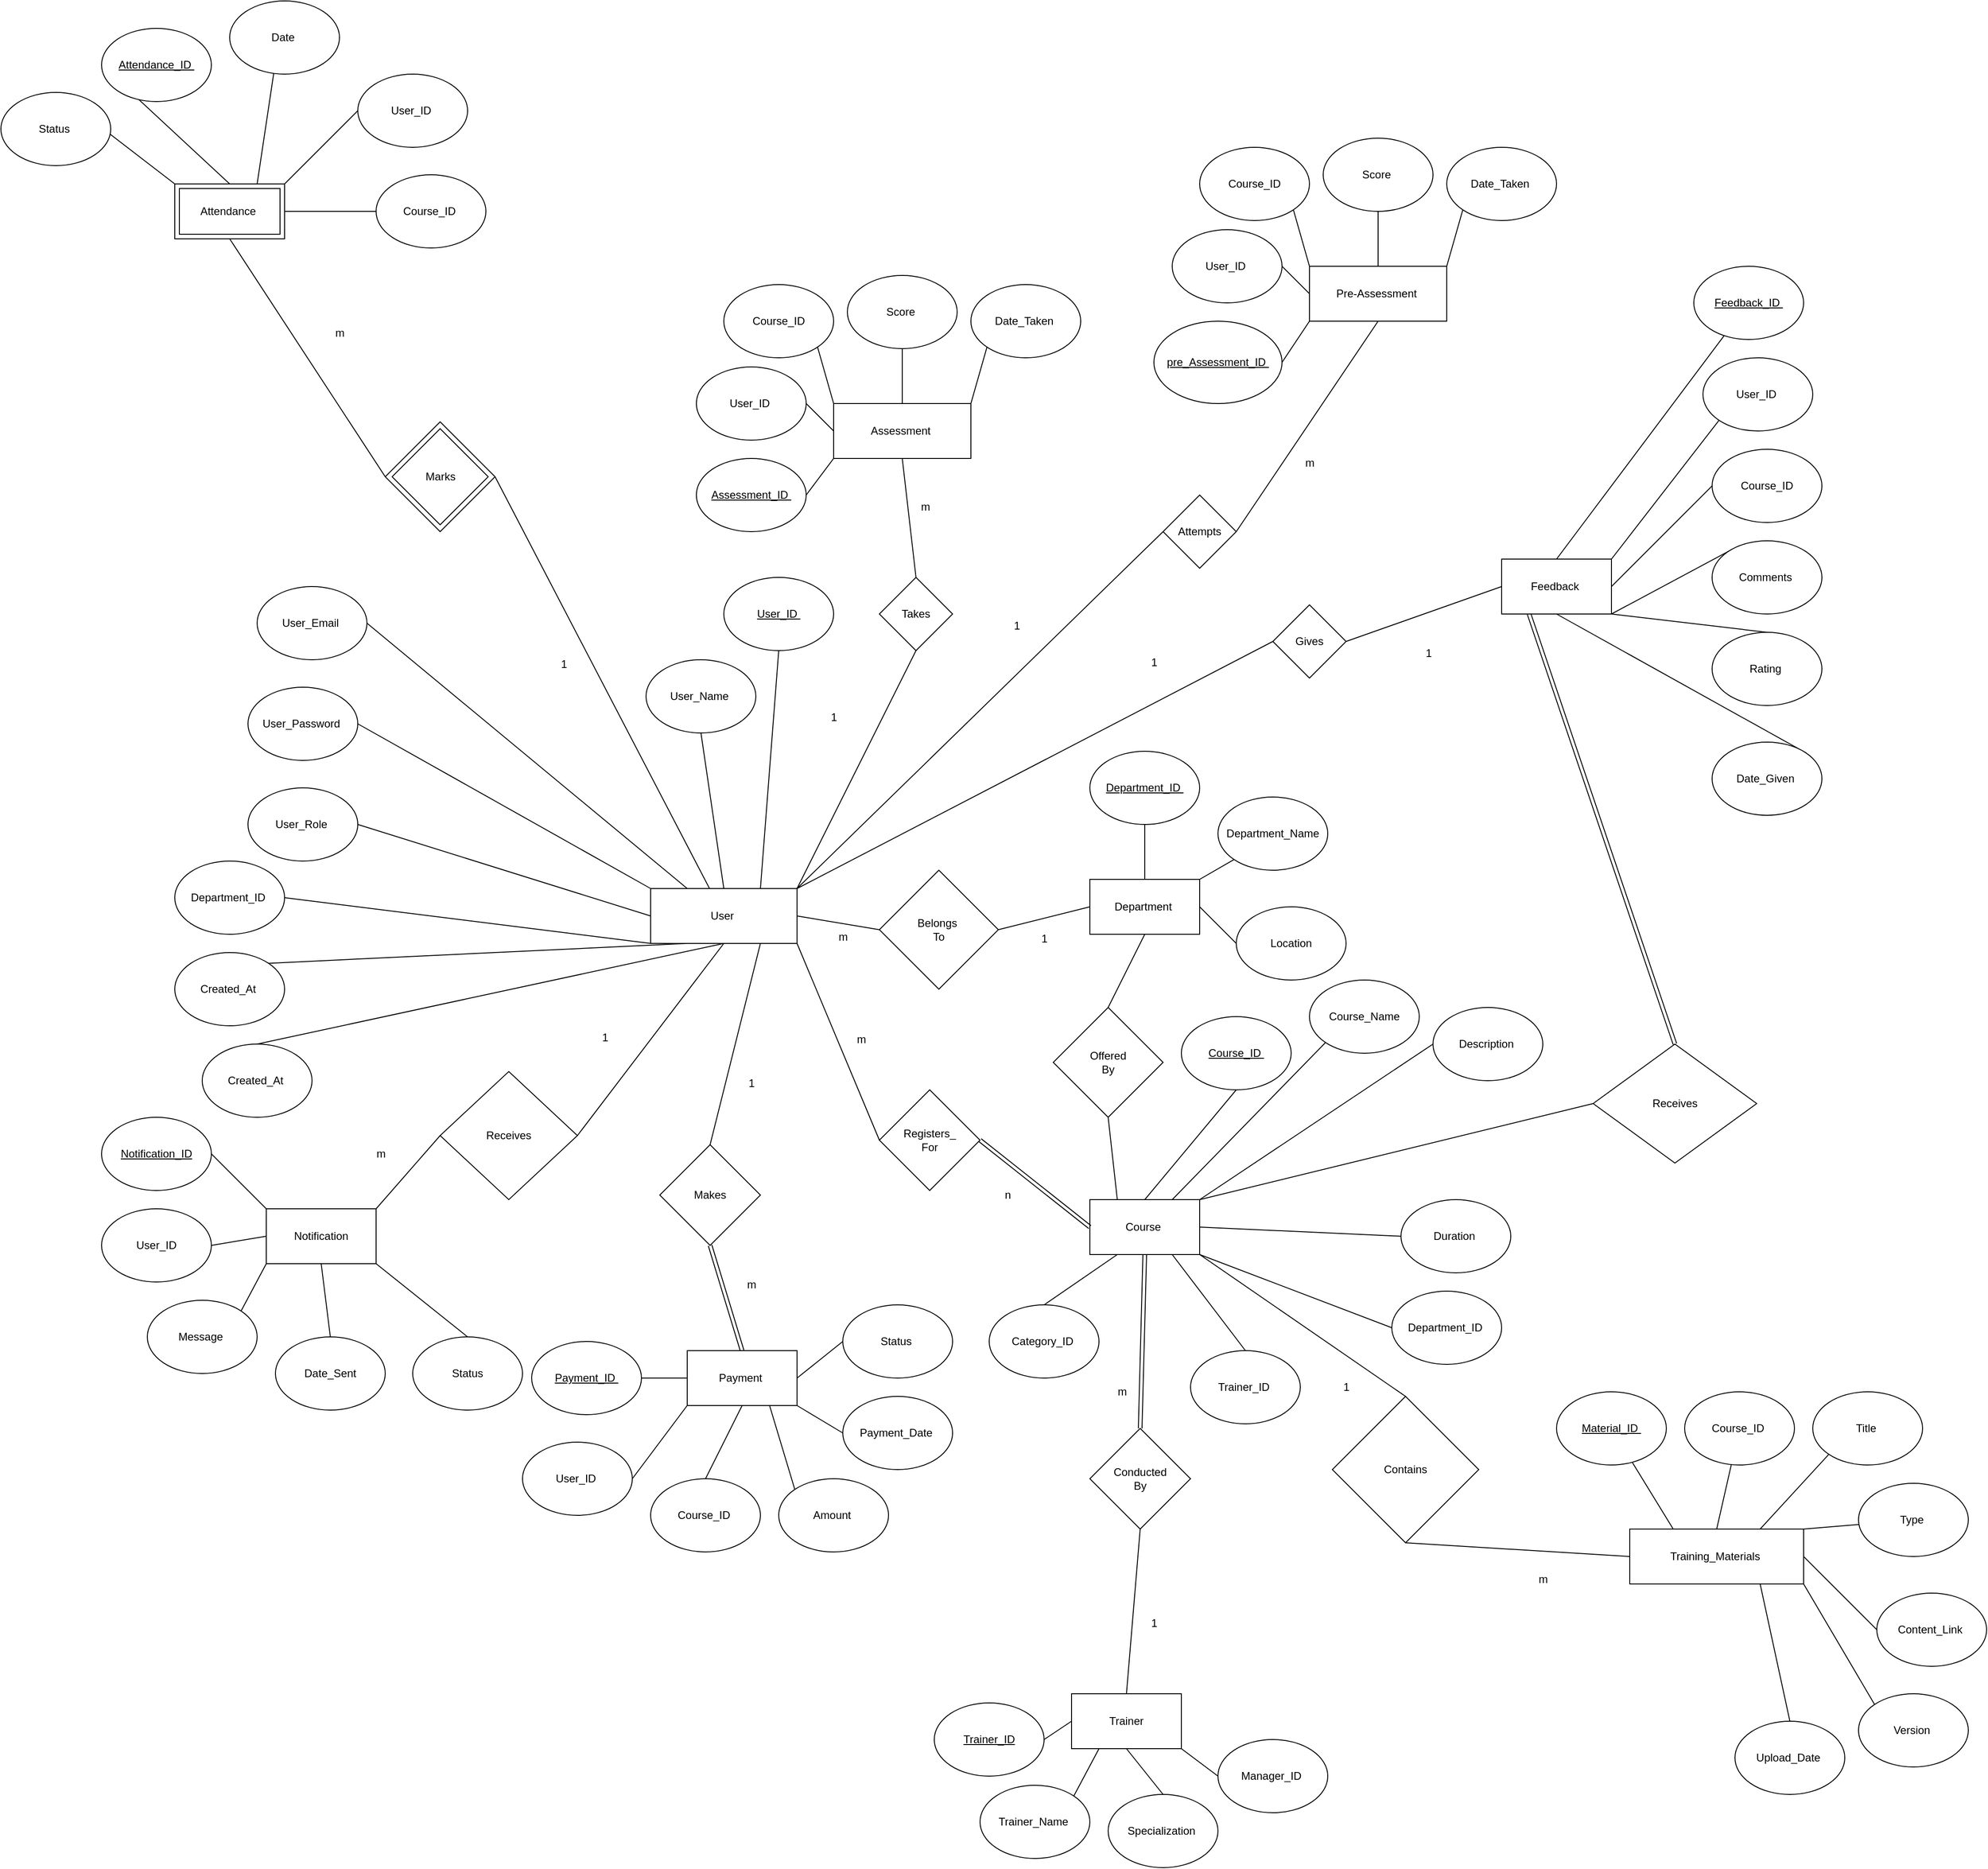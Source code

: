 <mxfile version="28.1.1">
  <diagram name="Page-1" id="pAK-eLzm-Tv9E2ZjTgwW">
    <mxGraphModel dx="2419" dy="1530" grid="1" gridSize="10" guides="1" tooltips="1" connect="1" arrows="1" fold="1" page="1" pageScale="1" pageWidth="850" pageHeight="1100" math="0" shadow="0">
      <root>
        <mxCell id="0" />
        <mxCell id="1" parent="0" />
        <mxCell id="uBvgXewtKfTRaxWfM7u9-22" style="rounded=0;orthogonalLoop=1;jettySize=auto;html=1;exitX=0.75;exitY=0;exitDx=0;exitDy=0;entryX=0.5;entryY=1;entryDx=0;entryDy=0;startArrow=none;startFill=0;endArrow=none;endFill=0;" edge="1" parent="1" source="uBvgXewtKfTRaxWfM7u9-1" target="uBvgXewtKfTRaxWfM7u9-5">
          <mxGeometry relative="1" as="geometry" />
        </mxCell>
        <mxCell id="uBvgXewtKfTRaxWfM7u9-23" style="rounded=0;orthogonalLoop=1;jettySize=auto;html=1;exitX=0.5;exitY=0;exitDx=0;exitDy=0;entryX=0.5;entryY=1;entryDx=0;entryDy=0;endArrow=none;endFill=0;startArrow=none;startFill=0;" edge="1" parent="1" source="uBvgXewtKfTRaxWfM7u9-1" target="uBvgXewtKfTRaxWfM7u9-2">
          <mxGeometry relative="1" as="geometry" />
        </mxCell>
        <mxCell id="uBvgXewtKfTRaxWfM7u9-24" style="rounded=0;orthogonalLoop=1;jettySize=auto;html=1;exitX=0.25;exitY=0;exitDx=0;exitDy=0;entryX=1;entryY=0.5;entryDx=0;entryDy=0;endArrow=none;endFill=0;startArrow=none;startFill=0;" edge="1" parent="1" source="uBvgXewtKfTRaxWfM7u9-1" target="uBvgXewtKfTRaxWfM7u9-9">
          <mxGeometry relative="1" as="geometry" />
        </mxCell>
        <mxCell id="uBvgXewtKfTRaxWfM7u9-25" style="rounded=0;orthogonalLoop=1;jettySize=auto;html=1;exitX=0;exitY=0;exitDx=0;exitDy=0;entryX=1;entryY=0.5;entryDx=0;entryDy=0;endArrow=none;endFill=0;startArrow=none;startFill=0;" edge="1" parent="1" source="uBvgXewtKfTRaxWfM7u9-1" target="uBvgXewtKfTRaxWfM7u9-8">
          <mxGeometry relative="1" as="geometry" />
        </mxCell>
        <mxCell id="uBvgXewtKfTRaxWfM7u9-26" style="rounded=0;orthogonalLoop=1;jettySize=auto;html=1;exitX=0;exitY=0.5;exitDx=0;exitDy=0;entryX=1;entryY=0.5;entryDx=0;entryDy=0;endArrow=none;endFill=0;startArrow=none;startFill=0;" edge="1" parent="1" source="uBvgXewtKfTRaxWfM7u9-1" target="uBvgXewtKfTRaxWfM7u9-4">
          <mxGeometry relative="1" as="geometry" />
        </mxCell>
        <mxCell id="uBvgXewtKfTRaxWfM7u9-27" style="rounded=0;orthogonalLoop=1;jettySize=auto;html=1;exitX=0;exitY=1;exitDx=0;exitDy=0;entryX=1;entryY=0.5;entryDx=0;entryDy=0;endArrow=none;endFill=0;startArrow=none;startFill=0;" edge="1" parent="1" source="uBvgXewtKfTRaxWfM7u9-1" target="uBvgXewtKfTRaxWfM7u9-7">
          <mxGeometry relative="1" as="geometry" />
        </mxCell>
        <mxCell id="uBvgXewtKfTRaxWfM7u9-28" style="rounded=0;orthogonalLoop=1;jettySize=auto;html=1;exitX=0.25;exitY=1;exitDx=0;exitDy=0;entryX=1;entryY=0;entryDx=0;entryDy=0;endArrow=none;endFill=0;startArrow=none;startFill=0;" edge="1" parent="1" source="uBvgXewtKfTRaxWfM7u9-1" target="uBvgXewtKfTRaxWfM7u9-6">
          <mxGeometry relative="1" as="geometry" />
        </mxCell>
        <mxCell id="uBvgXewtKfTRaxWfM7u9-29" style="rounded=0;orthogonalLoop=1;jettySize=auto;html=1;exitX=0.5;exitY=1;exitDx=0;exitDy=0;entryX=0.5;entryY=0;entryDx=0;entryDy=0;endArrow=none;endFill=0;startArrow=none;startFill=0;" edge="1" parent="1" source="uBvgXewtKfTRaxWfM7u9-1" target="uBvgXewtKfTRaxWfM7u9-3">
          <mxGeometry relative="1" as="geometry" />
        </mxCell>
        <mxCell id="uBvgXewtKfTRaxWfM7u9-164" style="rounded=0;orthogonalLoop=1;jettySize=auto;html=1;exitX=1;exitY=0.5;exitDx=0;exitDy=0;entryX=0;entryY=0.5;entryDx=0;entryDy=0;endArrow=none;endFill=0;" edge="1" parent="1" source="uBvgXewtKfTRaxWfM7u9-1" target="uBvgXewtKfTRaxWfM7u9-163">
          <mxGeometry relative="1" as="geometry" />
        </mxCell>
        <mxCell id="uBvgXewtKfTRaxWfM7u9-167" style="rounded=0;orthogonalLoop=1;jettySize=auto;html=1;exitX=1;exitY=1;exitDx=0;exitDy=0;entryX=0;entryY=0.5;entryDx=0;entryDy=0;endArrow=none;endFill=0;" edge="1" parent="1" source="uBvgXewtKfTRaxWfM7u9-1" target="uBvgXewtKfTRaxWfM7u9-166">
          <mxGeometry relative="1" as="geometry" />
        </mxCell>
        <mxCell id="uBvgXewtKfTRaxWfM7u9-169" style="rounded=0;orthogonalLoop=1;jettySize=auto;html=1;exitX=0.75;exitY=1;exitDx=0;exitDy=0;entryX=0.5;entryY=0;entryDx=0;entryDy=0;endArrow=none;endFill=0;" edge="1" parent="1" source="uBvgXewtKfTRaxWfM7u9-1" target="uBvgXewtKfTRaxWfM7u9-170">
          <mxGeometry relative="1" as="geometry">
            <mxPoint x="-400" y="450" as="targetPoint" />
          </mxGeometry>
        </mxCell>
        <mxCell id="uBvgXewtKfTRaxWfM7u9-184" style="rounded=0;orthogonalLoop=1;jettySize=auto;html=1;exitX=1;exitY=0;exitDx=0;exitDy=0;entryX=0.5;entryY=1;entryDx=0;entryDy=0;endArrow=none;endFill=0;" edge="1" parent="1" source="uBvgXewtKfTRaxWfM7u9-1" target="uBvgXewtKfTRaxWfM7u9-182">
          <mxGeometry relative="1" as="geometry" />
        </mxCell>
        <mxCell id="uBvgXewtKfTRaxWfM7u9-185" style="rounded=0;orthogonalLoop=1;jettySize=auto;html=1;exitX=1;exitY=0;exitDx=0;exitDy=0;entryX=0;entryY=0.5;entryDx=0;entryDy=0;endArrow=none;endFill=0;" edge="1" parent="1" source="uBvgXewtKfTRaxWfM7u9-1" target="uBvgXewtKfTRaxWfM7u9-183">
          <mxGeometry relative="1" as="geometry" />
        </mxCell>
        <mxCell id="uBvgXewtKfTRaxWfM7u9-189" style="rounded=0;orthogonalLoop=1;jettySize=auto;html=1;exitX=1;exitY=0;exitDx=0;exitDy=0;entryX=0;entryY=0.5;entryDx=0;entryDy=0;endArrow=none;endFill=0;" edge="1" parent="1" source="uBvgXewtKfTRaxWfM7u9-1" target="uBvgXewtKfTRaxWfM7u9-188">
          <mxGeometry relative="1" as="geometry" />
        </mxCell>
        <mxCell id="uBvgXewtKfTRaxWfM7u9-195" style="rounded=0;orthogonalLoop=1;jettySize=auto;html=1;exitX=0.5;exitY=1;exitDx=0;exitDy=0;entryX=1;entryY=0.5;entryDx=0;entryDy=0;endArrow=none;endFill=0;" edge="1" parent="1" source="uBvgXewtKfTRaxWfM7u9-1" target="uBvgXewtKfTRaxWfM7u9-194">
          <mxGeometry relative="1" as="geometry" />
        </mxCell>
        <mxCell id="uBvgXewtKfTRaxWfM7u9-199" style="rounded=0;orthogonalLoop=1;jettySize=auto;html=1;entryX=1;entryY=0.5;entryDx=0;entryDy=0;endArrow=none;endFill=0;" edge="1" parent="1" source="uBvgXewtKfTRaxWfM7u9-1" target="uBvgXewtKfTRaxWfM7u9-198">
          <mxGeometry relative="1" as="geometry">
            <mxPoint x="-640" y="-210" as="targetPoint" />
          </mxGeometry>
        </mxCell>
        <mxCell id="uBvgXewtKfTRaxWfM7u9-1" value="User&amp;nbsp;" style="rounded=0;whiteSpace=wrap;html=1;" vertex="1" parent="1">
          <mxGeometry x="-480" y="190" width="160" height="60" as="geometry" />
        </mxCell>
        <mxCell id="uBvgXewtKfTRaxWfM7u9-2" value="User_Name&amp;nbsp;" style="ellipse;whiteSpace=wrap;html=1;" vertex="1" parent="1">
          <mxGeometry x="-485" y="-60" width="120" height="80" as="geometry" />
        </mxCell>
        <mxCell id="uBvgXewtKfTRaxWfM7u9-3" value="Created_At&amp;nbsp;" style="ellipse;whiteSpace=wrap;html=1;" vertex="1" parent="1">
          <mxGeometry x="-970" y="360" width="120" height="80" as="geometry" />
        </mxCell>
        <mxCell id="uBvgXewtKfTRaxWfM7u9-4" value="User_Role&amp;nbsp;" style="ellipse;whiteSpace=wrap;html=1;" vertex="1" parent="1">
          <mxGeometry x="-920" y="80" width="120" height="80" as="geometry" />
        </mxCell>
        <mxCell id="uBvgXewtKfTRaxWfM7u9-5" value="&lt;u&gt;User_ID&amp;nbsp;&lt;/u&gt;" style="ellipse;whiteSpace=wrap;html=1;" vertex="1" parent="1">
          <mxGeometry x="-400" y="-150" width="120" height="80" as="geometry" />
        </mxCell>
        <mxCell id="uBvgXewtKfTRaxWfM7u9-6" value="Created_At&amp;nbsp;" style="ellipse;whiteSpace=wrap;html=1;" vertex="1" parent="1">
          <mxGeometry x="-1000" y="260" width="120" height="80" as="geometry" />
        </mxCell>
        <mxCell id="uBvgXewtKfTRaxWfM7u9-7" value="Department_ID&amp;nbsp;" style="ellipse;whiteSpace=wrap;html=1;" vertex="1" parent="1">
          <mxGeometry x="-1000" y="160" width="120" height="80" as="geometry" />
        </mxCell>
        <mxCell id="uBvgXewtKfTRaxWfM7u9-8" value="User_Password&amp;nbsp;" style="ellipse;whiteSpace=wrap;html=1;" vertex="1" parent="1">
          <mxGeometry x="-920" y="-30" width="120" height="80" as="geometry" />
        </mxCell>
        <mxCell id="uBvgXewtKfTRaxWfM7u9-9" value="User_Email&amp;nbsp;" style="ellipse;whiteSpace=wrap;html=1;" vertex="1" parent="1">
          <mxGeometry x="-910" y="-140" width="120" height="80" as="geometry" />
        </mxCell>
        <mxCell id="uBvgXewtKfTRaxWfM7u9-34" style="rounded=0;orthogonalLoop=1;jettySize=auto;html=1;exitX=0.5;exitY=0;exitDx=0;exitDy=0;entryX=0.5;entryY=1;entryDx=0;entryDy=0;endArrow=none;endFill=0;" edge="1" parent="1" source="uBvgXewtKfTRaxWfM7u9-30" target="uBvgXewtKfTRaxWfM7u9-31">
          <mxGeometry relative="1" as="geometry" />
        </mxCell>
        <mxCell id="uBvgXewtKfTRaxWfM7u9-35" style="rounded=0;orthogonalLoop=1;jettySize=auto;html=1;exitX=1;exitY=0;exitDx=0;exitDy=0;entryX=0;entryY=1;entryDx=0;entryDy=0;endArrow=none;endFill=0;" edge="1" parent="1" source="uBvgXewtKfTRaxWfM7u9-30" target="uBvgXewtKfTRaxWfM7u9-33">
          <mxGeometry relative="1" as="geometry" />
        </mxCell>
        <mxCell id="uBvgXewtKfTRaxWfM7u9-36" style="rounded=0;orthogonalLoop=1;jettySize=auto;html=1;exitX=1;exitY=0.5;exitDx=0;exitDy=0;entryX=0;entryY=0.5;entryDx=0;entryDy=0;endArrow=none;endFill=0;" edge="1" parent="1" source="uBvgXewtKfTRaxWfM7u9-30" target="uBvgXewtKfTRaxWfM7u9-32">
          <mxGeometry relative="1" as="geometry" />
        </mxCell>
        <mxCell id="uBvgXewtKfTRaxWfM7u9-30" value="Department&amp;nbsp;" style="rounded=0;whiteSpace=wrap;html=1;" vertex="1" parent="1">
          <mxGeometry y="180" width="120" height="60" as="geometry" />
        </mxCell>
        <mxCell id="uBvgXewtKfTRaxWfM7u9-31" value="&lt;u&gt;Department_ID&amp;nbsp;&lt;/u&gt;" style="ellipse;whiteSpace=wrap;html=1;" vertex="1" parent="1">
          <mxGeometry y="40" width="120" height="80" as="geometry" />
        </mxCell>
        <mxCell id="uBvgXewtKfTRaxWfM7u9-32" value="Location" style="ellipse;whiteSpace=wrap;html=1;" vertex="1" parent="1">
          <mxGeometry x="160" y="210" width="120" height="80" as="geometry" />
        </mxCell>
        <mxCell id="uBvgXewtKfTRaxWfM7u9-33" value="Department_Name" style="ellipse;whiteSpace=wrap;html=1;" vertex="1" parent="1">
          <mxGeometry x="140" y="90" width="120" height="80" as="geometry" />
        </mxCell>
        <mxCell id="uBvgXewtKfTRaxWfM7u9-173" style="rounded=0;orthogonalLoop=1;jettySize=auto;html=1;exitX=0.5;exitY=1;exitDx=0;exitDy=0;entryX=0.5;entryY=0;entryDx=0;entryDy=0;endArrow=none;endFill=0;shape=link;" edge="1" parent="1" source="uBvgXewtKfTRaxWfM7u9-37" target="uBvgXewtKfTRaxWfM7u9-172">
          <mxGeometry relative="1" as="geometry" />
        </mxCell>
        <mxCell id="uBvgXewtKfTRaxWfM7u9-176" style="rounded=0;orthogonalLoop=1;jettySize=auto;html=1;exitX=0.25;exitY=0;exitDx=0;exitDy=0;entryX=0.5;entryY=1;entryDx=0;entryDy=0;endArrow=none;endFill=0;" edge="1" parent="1" source="uBvgXewtKfTRaxWfM7u9-37" target="uBvgXewtKfTRaxWfM7u9-175">
          <mxGeometry relative="1" as="geometry" />
        </mxCell>
        <mxCell id="uBvgXewtKfTRaxWfM7u9-37" value="Course&amp;nbsp;" style="rounded=0;whiteSpace=wrap;html=1;" vertex="1" parent="1">
          <mxGeometry y="530" width="120" height="60" as="geometry" />
        </mxCell>
        <mxCell id="uBvgXewtKfTRaxWfM7u9-46" style="rounded=0;orthogonalLoop=1;jettySize=auto;html=1;exitX=0;exitY=1;exitDx=0;exitDy=0;entryX=0.75;entryY=0;entryDx=0;entryDy=0;endArrow=none;endFill=0;" edge="1" parent="1" source="uBvgXewtKfTRaxWfM7u9-38" target="uBvgXewtKfTRaxWfM7u9-37">
          <mxGeometry relative="1" as="geometry" />
        </mxCell>
        <mxCell id="uBvgXewtKfTRaxWfM7u9-38" value="Course_Name" style="ellipse;whiteSpace=wrap;html=1;" vertex="1" parent="1">
          <mxGeometry x="240" y="290" width="120" height="80" as="geometry" />
        </mxCell>
        <mxCell id="uBvgXewtKfTRaxWfM7u9-47" style="rounded=0;orthogonalLoop=1;jettySize=auto;html=1;exitX=0;exitY=0.5;exitDx=0;exitDy=0;entryX=1;entryY=0;entryDx=0;entryDy=0;endArrow=none;endFill=0;" edge="1" parent="1" source="uBvgXewtKfTRaxWfM7u9-39" target="uBvgXewtKfTRaxWfM7u9-37">
          <mxGeometry relative="1" as="geometry" />
        </mxCell>
        <mxCell id="uBvgXewtKfTRaxWfM7u9-39" value="Description&amp;nbsp;" style="ellipse;whiteSpace=wrap;html=1;" vertex="1" parent="1">
          <mxGeometry x="375" y="320" width="120" height="80" as="geometry" />
        </mxCell>
        <mxCell id="uBvgXewtKfTRaxWfM7u9-48" style="rounded=0;orthogonalLoop=1;jettySize=auto;html=1;exitX=0;exitY=0.5;exitDx=0;exitDy=0;entryX=1;entryY=0.5;entryDx=0;entryDy=0;endArrow=none;endFill=0;" edge="1" parent="1" source="uBvgXewtKfTRaxWfM7u9-40" target="uBvgXewtKfTRaxWfM7u9-37">
          <mxGeometry relative="1" as="geometry" />
        </mxCell>
        <mxCell id="uBvgXewtKfTRaxWfM7u9-40" value="Duration&amp;nbsp;" style="ellipse;whiteSpace=wrap;html=1;" vertex="1" parent="1">
          <mxGeometry x="340" y="530" width="120" height="80" as="geometry" />
        </mxCell>
        <mxCell id="uBvgXewtKfTRaxWfM7u9-49" style="rounded=0;orthogonalLoop=1;jettySize=auto;html=1;exitX=0;exitY=0.5;exitDx=0;exitDy=0;entryX=1;entryY=1;entryDx=0;entryDy=0;endArrow=none;endFill=0;" edge="1" parent="1" source="uBvgXewtKfTRaxWfM7u9-41" target="uBvgXewtKfTRaxWfM7u9-37">
          <mxGeometry relative="1" as="geometry" />
        </mxCell>
        <mxCell id="uBvgXewtKfTRaxWfM7u9-41" value="Department_ID&amp;nbsp;" style="ellipse;whiteSpace=wrap;html=1;" vertex="1" parent="1">
          <mxGeometry x="330" y="630" width="120" height="80" as="geometry" />
        </mxCell>
        <mxCell id="uBvgXewtKfTRaxWfM7u9-50" style="rounded=0;orthogonalLoop=1;jettySize=auto;html=1;exitX=0.5;exitY=0;exitDx=0;exitDy=0;entryX=0.75;entryY=1;entryDx=0;entryDy=0;endArrow=none;endFill=0;" edge="1" parent="1" source="uBvgXewtKfTRaxWfM7u9-42" target="uBvgXewtKfTRaxWfM7u9-37">
          <mxGeometry relative="1" as="geometry" />
        </mxCell>
        <mxCell id="uBvgXewtKfTRaxWfM7u9-42" value="Trainer_ID&amp;nbsp;" style="ellipse;whiteSpace=wrap;html=1;" vertex="1" parent="1">
          <mxGeometry x="110" y="695" width="120" height="80" as="geometry" />
        </mxCell>
        <mxCell id="uBvgXewtKfTRaxWfM7u9-51" style="rounded=0;orthogonalLoop=1;jettySize=auto;html=1;exitX=0.5;exitY=0;exitDx=0;exitDy=0;entryX=0.25;entryY=1;entryDx=0;entryDy=0;endArrow=none;endFill=0;" edge="1" parent="1" source="uBvgXewtKfTRaxWfM7u9-43" target="uBvgXewtKfTRaxWfM7u9-37">
          <mxGeometry relative="1" as="geometry" />
        </mxCell>
        <mxCell id="uBvgXewtKfTRaxWfM7u9-43" value="Category_ID&amp;nbsp;" style="ellipse;whiteSpace=wrap;html=1;" vertex="1" parent="1">
          <mxGeometry x="-110" y="645" width="120" height="80" as="geometry" />
        </mxCell>
        <mxCell id="uBvgXewtKfTRaxWfM7u9-45" style="rounded=0;orthogonalLoop=1;jettySize=auto;html=1;exitX=0.5;exitY=1;exitDx=0;exitDy=0;entryX=0.5;entryY=0;entryDx=0;entryDy=0;endArrow=none;endFill=0;" edge="1" parent="1" source="uBvgXewtKfTRaxWfM7u9-44" target="uBvgXewtKfTRaxWfM7u9-37">
          <mxGeometry relative="1" as="geometry" />
        </mxCell>
        <mxCell id="uBvgXewtKfTRaxWfM7u9-44" value="&lt;u&gt;Course_ID&amp;nbsp;&lt;/u&gt;" style="ellipse;whiteSpace=wrap;html=1;" vertex="1" parent="1">
          <mxGeometry x="100" y="330" width="120" height="80" as="geometry" />
        </mxCell>
        <mxCell id="uBvgXewtKfTRaxWfM7u9-57" style="rounded=0;orthogonalLoop=1;jettySize=auto;html=1;exitX=0;exitY=0.5;exitDx=0;exitDy=0;entryX=1;entryY=0.5;entryDx=0;entryDy=0;endArrow=none;endFill=0;" edge="1" parent="1" source="uBvgXewtKfTRaxWfM7u9-52" target="uBvgXewtKfTRaxWfM7u9-53">
          <mxGeometry relative="1" as="geometry" />
        </mxCell>
        <mxCell id="uBvgXewtKfTRaxWfM7u9-58" style="rounded=0;orthogonalLoop=1;jettySize=auto;html=1;exitX=0.25;exitY=1;exitDx=0;exitDy=0;entryX=1;entryY=0;entryDx=0;entryDy=0;endArrow=none;endFill=0;" edge="1" parent="1" source="uBvgXewtKfTRaxWfM7u9-52" target="uBvgXewtKfTRaxWfM7u9-54">
          <mxGeometry relative="1" as="geometry" />
        </mxCell>
        <mxCell id="uBvgXewtKfTRaxWfM7u9-59" style="rounded=0;orthogonalLoop=1;jettySize=auto;html=1;exitX=0.5;exitY=1;exitDx=0;exitDy=0;entryX=0.5;entryY=0;entryDx=0;entryDy=0;endArrow=none;endFill=0;" edge="1" parent="1" source="uBvgXewtKfTRaxWfM7u9-52" target="uBvgXewtKfTRaxWfM7u9-55">
          <mxGeometry relative="1" as="geometry" />
        </mxCell>
        <mxCell id="uBvgXewtKfTRaxWfM7u9-60" style="rounded=0;orthogonalLoop=1;jettySize=auto;html=1;exitX=1;exitY=1;exitDx=0;exitDy=0;entryX=0;entryY=0.5;entryDx=0;entryDy=0;endArrow=none;endFill=0;" edge="1" parent="1" source="uBvgXewtKfTRaxWfM7u9-52" target="uBvgXewtKfTRaxWfM7u9-56">
          <mxGeometry relative="1" as="geometry" />
        </mxCell>
        <mxCell id="uBvgXewtKfTRaxWfM7u9-52" value="Trainer" style="rounded=0;whiteSpace=wrap;html=1;" vertex="1" parent="1">
          <mxGeometry x="-20" y="1070" width="120" height="60" as="geometry" />
        </mxCell>
        <mxCell id="uBvgXewtKfTRaxWfM7u9-53" value="&lt;u&gt;Trainer_ID&lt;/u&gt;" style="ellipse;whiteSpace=wrap;html=1;" vertex="1" parent="1">
          <mxGeometry x="-170" y="1080" width="120" height="80" as="geometry" />
        </mxCell>
        <mxCell id="uBvgXewtKfTRaxWfM7u9-54" value="Trainer_Name&amp;nbsp;" style="ellipse;whiteSpace=wrap;html=1;" vertex="1" parent="1">
          <mxGeometry x="-120" y="1170" width="120" height="80" as="geometry" />
        </mxCell>
        <mxCell id="uBvgXewtKfTRaxWfM7u9-55" value="Specialization&amp;nbsp;" style="ellipse;whiteSpace=wrap;html=1;" vertex="1" parent="1">
          <mxGeometry x="20" y="1180" width="120" height="80" as="geometry" />
        </mxCell>
        <mxCell id="uBvgXewtKfTRaxWfM7u9-56" value="Manager_ID&amp;nbsp;" style="ellipse;whiteSpace=wrap;html=1;" vertex="1" parent="1">
          <mxGeometry x="140" y="1120" width="120" height="80" as="geometry" />
        </mxCell>
        <mxCell id="uBvgXewtKfTRaxWfM7u9-61" value="Payment&amp;nbsp;" style="rounded=0;whiteSpace=wrap;html=1;" vertex="1" parent="1">
          <mxGeometry x="-440" y="695" width="120" height="60" as="geometry" />
        </mxCell>
        <mxCell id="uBvgXewtKfTRaxWfM7u9-69" style="rounded=0;orthogonalLoop=1;jettySize=auto;html=1;exitX=0;exitY=0.5;exitDx=0;exitDy=0;entryX=1;entryY=1;entryDx=0;entryDy=0;endArrow=none;endFill=0;" edge="1" parent="1" source="uBvgXewtKfTRaxWfM7u9-62" target="uBvgXewtKfTRaxWfM7u9-61">
          <mxGeometry relative="1" as="geometry" />
        </mxCell>
        <mxCell id="uBvgXewtKfTRaxWfM7u9-62" value="Payment_Date&amp;nbsp;" style="ellipse;whiteSpace=wrap;html=1;" vertex="1" parent="1">
          <mxGeometry x="-270" y="745" width="120" height="80" as="geometry" />
        </mxCell>
        <mxCell id="uBvgXewtKfTRaxWfM7u9-68" style="rounded=0;orthogonalLoop=1;jettySize=auto;html=1;exitX=0;exitY=0.5;exitDx=0;exitDy=0;entryX=1;entryY=0.5;entryDx=0;entryDy=0;endArrow=none;endFill=0;" edge="1" parent="1" source="uBvgXewtKfTRaxWfM7u9-63" target="uBvgXewtKfTRaxWfM7u9-61">
          <mxGeometry relative="1" as="geometry" />
        </mxCell>
        <mxCell id="uBvgXewtKfTRaxWfM7u9-63" value="Status&amp;nbsp;" style="ellipse;whiteSpace=wrap;html=1;" vertex="1" parent="1">
          <mxGeometry x="-270" y="645" width="120" height="80" as="geometry" />
        </mxCell>
        <mxCell id="uBvgXewtKfTRaxWfM7u9-70" style="rounded=0;orthogonalLoop=1;jettySize=auto;html=1;exitX=0;exitY=0;exitDx=0;exitDy=0;entryX=0.75;entryY=1;entryDx=0;entryDy=0;endArrow=none;endFill=0;" edge="1" parent="1" source="uBvgXewtKfTRaxWfM7u9-64" target="uBvgXewtKfTRaxWfM7u9-61">
          <mxGeometry relative="1" as="geometry" />
        </mxCell>
        <mxCell id="uBvgXewtKfTRaxWfM7u9-64" value="Amount&amp;nbsp;" style="ellipse;whiteSpace=wrap;html=1;" vertex="1" parent="1">
          <mxGeometry x="-340" y="835" width="120" height="80" as="geometry" />
        </mxCell>
        <mxCell id="uBvgXewtKfTRaxWfM7u9-71" style="rounded=0;orthogonalLoop=1;jettySize=auto;html=1;exitX=0.5;exitY=0;exitDx=0;exitDy=0;entryX=0.5;entryY=1;entryDx=0;entryDy=0;endArrow=none;endFill=0;" edge="1" parent="1" source="uBvgXewtKfTRaxWfM7u9-65" target="uBvgXewtKfTRaxWfM7u9-61">
          <mxGeometry relative="1" as="geometry" />
        </mxCell>
        <mxCell id="uBvgXewtKfTRaxWfM7u9-65" value="Course_ID&amp;nbsp;" style="ellipse;whiteSpace=wrap;html=1;" vertex="1" parent="1">
          <mxGeometry x="-480" y="835" width="120" height="80" as="geometry" />
        </mxCell>
        <mxCell id="uBvgXewtKfTRaxWfM7u9-72" style="rounded=0;orthogonalLoop=1;jettySize=auto;html=1;exitX=1;exitY=0.5;exitDx=0;exitDy=0;entryX=0;entryY=1;entryDx=0;entryDy=0;endArrow=none;endFill=0;" edge="1" parent="1" source="uBvgXewtKfTRaxWfM7u9-66" target="uBvgXewtKfTRaxWfM7u9-61">
          <mxGeometry relative="1" as="geometry" />
        </mxCell>
        <mxCell id="uBvgXewtKfTRaxWfM7u9-66" value="User_ID&amp;nbsp;" style="ellipse;whiteSpace=wrap;html=1;" vertex="1" parent="1">
          <mxGeometry x="-620" y="795" width="120" height="80" as="geometry" />
        </mxCell>
        <mxCell id="uBvgXewtKfTRaxWfM7u9-73" style="rounded=0;orthogonalLoop=1;jettySize=auto;html=1;exitX=1;exitY=0.5;exitDx=0;exitDy=0;entryX=0;entryY=0.5;entryDx=0;entryDy=0;endArrow=none;endFill=0;" edge="1" parent="1" source="uBvgXewtKfTRaxWfM7u9-67" target="uBvgXewtKfTRaxWfM7u9-61">
          <mxGeometry relative="1" as="geometry" />
        </mxCell>
        <mxCell id="uBvgXewtKfTRaxWfM7u9-67" value="&lt;u&gt;Payment_ID&amp;nbsp;&lt;/u&gt;" style="ellipse;whiteSpace=wrap;html=1;" vertex="1" parent="1">
          <mxGeometry x="-610" y="685" width="120" height="80" as="geometry" />
        </mxCell>
        <mxCell id="uBvgXewtKfTRaxWfM7u9-82" style="rounded=0;orthogonalLoop=1;jettySize=auto;html=1;exitX=1;exitY=0;exitDx=0;exitDy=0;entryX=0;entryY=1;entryDx=0;entryDy=0;endArrow=none;endFill=0;" edge="1" parent="1" source="uBvgXewtKfTRaxWfM7u9-74" target="uBvgXewtKfTRaxWfM7u9-77">
          <mxGeometry relative="1" as="geometry" />
        </mxCell>
        <mxCell id="uBvgXewtKfTRaxWfM7u9-83" style="rounded=0;orthogonalLoop=1;jettySize=auto;html=1;exitX=0.5;exitY=0;exitDx=0;exitDy=0;entryX=0.5;entryY=1;entryDx=0;entryDy=0;endArrow=none;endFill=0;" edge="1" parent="1" source="uBvgXewtKfTRaxWfM7u9-74" target="uBvgXewtKfTRaxWfM7u9-75">
          <mxGeometry relative="1" as="geometry" />
        </mxCell>
        <mxCell id="uBvgXewtKfTRaxWfM7u9-84" style="rounded=0;orthogonalLoop=1;jettySize=auto;html=1;exitX=0;exitY=0;exitDx=0;exitDy=0;entryX=1;entryY=1;entryDx=0;entryDy=0;endArrow=none;endFill=0;" edge="1" parent="1" source="uBvgXewtKfTRaxWfM7u9-74" target="uBvgXewtKfTRaxWfM7u9-80">
          <mxGeometry relative="1" as="geometry" />
        </mxCell>
        <mxCell id="uBvgXewtKfTRaxWfM7u9-74" value="Assessment&amp;nbsp;" style="rounded=0;whiteSpace=wrap;html=1;" vertex="1" parent="1">
          <mxGeometry x="-280" y="-340" width="150" height="60" as="geometry" />
        </mxCell>
        <mxCell id="uBvgXewtKfTRaxWfM7u9-75" value="Score&amp;nbsp;" style="ellipse;whiteSpace=wrap;html=1;" vertex="1" parent="1">
          <mxGeometry x="-265" y="-480" width="120" height="80" as="geometry" />
        </mxCell>
        <mxCell id="uBvgXewtKfTRaxWfM7u9-77" value="Date_Taken&amp;nbsp;" style="ellipse;whiteSpace=wrap;html=1;" vertex="1" parent="1">
          <mxGeometry x="-130" y="-470" width="120" height="80" as="geometry" />
        </mxCell>
        <mxCell id="uBvgXewtKfTRaxWfM7u9-86" style="rounded=0;orthogonalLoop=1;jettySize=auto;html=1;exitX=1;exitY=0.5;exitDx=0;exitDy=0;entryX=0;entryY=1;entryDx=0;entryDy=0;endArrow=none;endFill=0;" edge="1" parent="1" source="uBvgXewtKfTRaxWfM7u9-78" target="uBvgXewtKfTRaxWfM7u9-74">
          <mxGeometry relative="1" as="geometry" />
        </mxCell>
        <mxCell id="uBvgXewtKfTRaxWfM7u9-78" value="&lt;u&gt;Assessment_ID&amp;nbsp;&lt;/u&gt;" style="ellipse;whiteSpace=wrap;html=1;" vertex="1" parent="1">
          <mxGeometry x="-430" y="-280" width="120" height="80" as="geometry" />
        </mxCell>
        <mxCell id="uBvgXewtKfTRaxWfM7u9-85" style="rounded=0;orthogonalLoop=1;jettySize=auto;html=1;exitX=1;exitY=0.5;exitDx=0;exitDy=0;entryX=0;entryY=0.5;entryDx=0;entryDy=0;endArrow=none;endFill=0;" edge="1" parent="1" source="uBvgXewtKfTRaxWfM7u9-79" target="uBvgXewtKfTRaxWfM7u9-74">
          <mxGeometry relative="1" as="geometry" />
        </mxCell>
        <mxCell id="uBvgXewtKfTRaxWfM7u9-79" value="User_ID&amp;nbsp;" style="ellipse;whiteSpace=wrap;html=1;" vertex="1" parent="1">
          <mxGeometry x="-430" y="-380" width="120" height="80" as="geometry" />
        </mxCell>
        <mxCell id="uBvgXewtKfTRaxWfM7u9-80" value="Course_ID" style="ellipse;whiteSpace=wrap;html=1;" vertex="1" parent="1">
          <mxGeometry x="-400" y="-470" width="120" height="80" as="geometry" />
        </mxCell>
        <mxCell id="uBvgXewtKfTRaxWfM7u9-100" style="rounded=0;orthogonalLoop=1;jettySize=auto;html=1;exitX=1;exitY=0;exitDx=0;exitDy=0;entryX=0;entryY=1;entryDx=0;entryDy=0;endArrow=none;endFill=0;" edge="1" source="uBvgXewtKfTRaxWfM7u9-103" target="uBvgXewtKfTRaxWfM7u9-105" parent="1">
          <mxGeometry relative="1" as="geometry" />
        </mxCell>
        <mxCell id="uBvgXewtKfTRaxWfM7u9-101" style="rounded=0;orthogonalLoop=1;jettySize=auto;html=1;exitX=0.5;exitY=0;exitDx=0;exitDy=0;entryX=0.5;entryY=1;entryDx=0;entryDy=0;endArrow=none;endFill=0;" edge="1" source="uBvgXewtKfTRaxWfM7u9-103" target="uBvgXewtKfTRaxWfM7u9-104" parent="1">
          <mxGeometry relative="1" as="geometry" />
        </mxCell>
        <mxCell id="uBvgXewtKfTRaxWfM7u9-102" style="rounded=0;orthogonalLoop=1;jettySize=auto;html=1;exitX=0;exitY=0;exitDx=0;exitDy=0;entryX=1;entryY=1;entryDx=0;entryDy=0;endArrow=none;endFill=0;" edge="1" source="uBvgXewtKfTRaxWfM7u9-103" target="uBvgXewtKfTRaxWfM7u9-110" parent="1">
          <mxGeometry relative="1" as="geometry" />
        </mxCell>
        <mxCell id="uBvgXewtKfTRaxWfM7u9-103" value="Pre-Assessment&amp;nbsp;" style="rounded=0;whiteSpace=wrap;html=1;" vertex="1" parent="1">
          <mxGeometry x="240" y="-490" width="150" height="60" as="geometry" />
        </mxCell>
        <mxCell id="uBvgXewtKfTRaxWfM7u9-104" value="Score&amp;nbsp;" style="ellipse;whiteSpace=wrap;html=1;" vertex="1" parent="1">
          <mxGeometry x="255" y="-630" width="120" height="80" as="geometry" />
        </mxCell>
        <mxCell id="uBvgXewtKfTRaxWfM7u9-105" value="Date_Taken&amp;nbsp;" style="ellipse;whiteSpace=wrap;html=1;" vertex="1" parent="1">
          <mxGeometry x="390" y="-620" width="120" height="80" as="geometry" />
        </mxCell>
        <mxCell id="uBvgXewtKfTRaxWfM7u9-106" style="rounded=0;orthogonalLoop=1;jettySize=auto;html=1;exitX=1;exitY=0.5;exitDx=0;exitDy=0;entryX=0;entryY=1;entryDx=0;entryDy=0;endArrow=none;endFill=0;" edge="1" source="uBvgXewtKfTRaxWfM7u9-107" target="uBvgXewtKfTRaxWfM7u9-103" parent="1">
          <mxGeometry relative="1" as="geometry" />
        </mxCell>
        <mxCell id="uBvgXewtKfTRaxWfM7u9-107" value="&lt;u&gt;pre_Assessment_ID&amp;nbsp;&lt;/u&gt;" style="ellipse;whiteSpace=wrap;html=1;" vertex="1" parent="1">
          <mxGeometry x="70" y="-430" width="140" height="90" as="geometry" />
        </mxCell>
        <mxCell id="uBvgXewtKfTRaxWfM7u9-108" style="rounded=0;orthogonalLoop=1;jettySize=auto;html=1;exitX=1;exitY=0.5;exitDx=0;exitDy=0;entryX=0;entryY=0.5;entryDx=0;entryDy=0;endArrow=none;endFill=0;" edge="1" source="uBvgXewtKfTRaxWfM7u9-109" target="uBvgXewtKfTRaxWfM7u9-103" parent="1">
          <mxGeometry relative="1" as="geometry" />
        </mxCell>
        <mxCell id="uBvgXewtKfTRaxWfM7u9-109" value="User_ID&amp;nbsp;" style="ellipse;whiteSpace=wrap;html=1;" vertex="1" parent="1">
          <mxGeometry x="90" y="-530" width="120" height="80" as="geometry" />
        </mxCell>
        <mxCell id="uBvgXewtKfTRaxWfM7u9-110" value="Course_ID" style="ellipse;whiteSpace=wrap;html=1;" vertex="1" parent="1">
          <mxGeometry x="120" y="-620" width="120" height="80" as="geometry" />
        </mxCell>
        <mxCell id="uBvgXewtKfTRaxWfM7u9-111" value="Training_Materials&amp;nbsp;" style="rounded=0;whiteSpace=wrap;html=1;" vertex="1" parent="1">
          <mxGeometry x="590" y="890" width="190" height="60" as="geometry" />
        </mxCell>
        <mxCell id="uBvgXewtKfTRaxWfM7u9-121" style="rounded=0;orthogonalLoop=1;jettySize=auto;html=1;exitX=0;exitY=1;exitDx=0;exitDy=0;entryX=0.75;entryY=0;entryDx=0;entryDy=0;endArrow=none;endFill=0;" edge="1" parent="1" source="uBvgXewtKfTRaxWfM7u9-112" target="uBvgXewtKfTRaxWfM7u9-111">
          <mxGeometry relative="1" as="geometry" />
        </mxCell>
        <mxCell id="uBvgXewtKfTRaxWfM7u9-112" value="Title&amp;nbsp;" style="ellipse;whiteSpace=wrap;html=1;" vertex="1" parent="1">
          <mxGeometry x="790" y="740" width="120" height="80" as="geometry" />
        </mxCell>
        <mxCell id="uBvgXewtKfTRaxWfM7u9-124" style="rounded=0;orthogonalLoop=1;jettySize=auto;html=1;exitX=0;exitY=0;exitDx=0;exitDy=0;entryX=1;entryY=1;entryDx=0;entryDy=0;endArrow=none;endFill=0;" edge="1" parent="1" source="uBvgXewtKfTRaxWfM7u9-113" target="uBvgXewtKfTRaxWfM7u9-111">
          <mxGeometry relative="1" as="geometry" />
        </mxCell>
        <mxCell id="uBvgXewtKfTRaxWfM7u9-113" value="Version&amp;nbsp;" style="ellipse;whiteSpace=wrap;html=1;" vertex="1" parent="1">
          <mxGeometry x="840" y="1070" width="120" height="80" as="geometry" />
        </mxCell>
        <mxCell id="uBvgXewtKfTRaxWfM7u9-125" style="rounded=0;orthogonalLoop=1;jettySize=auto;html=1;exitX=0.5;exitY=0;exitDx=0;exitDy=0;entryX=0.75;entryY=1;entryDx=0;entryDy=0;endArrow=none;endFill=0;" edge="1" parent="1" source="uBvgXewtKfTRaxWfM7u9-114" target="uBvgXewtKfTRaxWfM7u9-111">
          <mxGeometry relative="1" as="geometry" />
        </mxCell>
        <mxCell id="uBvgXewtKfTRaxWfM7u9-114" value="Upload_Date&amp;nbsp;" style="ellipse;whiteSpace=wrap;html=1;" vertex="1" parent="1">
          <mxGeometry x="705" y="1100" width="120" height="80" as="geometry" />
        </mxCell>
        <mxCell id="uBvgXewtKfTRaxWfM7u9-122" style="rounded=0;orthogonalLoop=1;jettySize=auto;html=1;entryX=1;entryY=0;entryDx=0;entryDy=0;endArrow=none;endFill=0;" edge="1" parent="1" source="uBvgXewtKfTRaxWfM7u9-115" target="uBvgXewtKfTRaxWfM7u9-111">
          <mxGeometry relative="1" as="geometry" />
        </mxCell>
        <mxCell id="uBvgXewtKfTRaxWfM7u9-115" value="Type&amp;nbsp;" style="ellipse;whiteSpace=wrap;html=1;" vertex="1" parent="1">
          <mxGeometry x="840" y="840" width="120" height="80" as="geometry" />
        </mxCell>
        <mxCell id="uBvgXewtKfTRaxWfM7u9-123" style="rounded=0;orthogonalLoop=1;jettySize=auto;html=1;exitX=0;exitY=0.5;exitDx=0;exitDy=0;entryX=1;entryY=0.5;entryDx=0;entryDy=0;endArrow=none;endFill=0;" edge="1" parent="1" source="uBvgXewtKfTRaxWfM7u9-116" target="uBvgXewtKfTRaxWfM7u9-111">
          <mxGeometry relative="1" as="geometry" />
        </mxCell>
        <mxCell id="uBvgXewtKfTRaxWfM7u9-116" value="Content_Link&amp;nbsp;" style="ellipse;whiteSpace=wrap;html=1;" vertex="1" parent="1">
          <mxGeometry x="860" y="960" width="120" height="80" as="geometry" />
        </mxCell>
        <mxCell id="uBvgXewtKfTRaxWfM7u9-117" value="&lt;u&gt;Material_ID&amp;nbsp;&lt;/u&gt;" style="ellipse;whiteSpace=wrap;html=1;" vertex="1" parent="1">
          <mxGeometry x="510" y="740" width="120" height="80" as="geometry" />
        </mxCell>
        <mxCell id="uBvgXewtKfTRaxWfM7u9-120" style="rounded=0;orthogonalLoop=1;jettySize=auto;html=1;entryX=0.5;entryY=0;entryDx=0;entryDy=0;endArrow=none;endFill=0;" edge="1" parent="1" source="uBvgXewtKfTRaxWfM7u9-118" target="uBvgXewtKfTRaxWfM7u9-111">
          <mxGeometry relative="1" as="geometry" />
        </mxCell>
        <mxCell id="uBvgXewtKfTRaxWfM7u9-118" value="Course_ID&amp;nbsp;" style="ellipse;whiteSpace=wrap;html=1;" vertex="1" parent="1">
          <mxGeometry x="650" y="740" width="120" height="80" as="geometry" />
        </mxCell>
        <mxCell id="uBvgXewtKfTRaxWfM7u9-119" style="rounded=0;orthogonalLoop=1;jettySize=auto;html=1;entryX=0.25;entryY=0;entryDx=0;entryDy=0;endArrow=none;endFill=0;" edge="1" parent="1" source="uBvgXewtKfTRaxWfM7u9-117" target="uBvgXewtKfTRaxWfM7u9-111">
          <mxGeometry relative="1" as="geometry" />
        </mxCell>
        <mxCell id="uBvgXewtKfTRaxWfM7u9-126" value="Feedback&amp;nbsp;" style="rounded=0;whiteSpace=wrap;html=1;" vertex="1" parent="1">
          <mxGeometry x="450" y="-170" width="120" height="60" as="geometry" />
        </mxCell>
        <mxCell id="uBvgXewtKfTRaxWfM7u9-135" style="rounded=0;orthogonalLoop=1;jettySize=auto;html=1;exitX=0;exitY=1;exitDx=0;exitDy=0;entryX=1;entryY=0;entryDx=0;entryDy=0;endArrow=none;endFill=0;" edge="1" parent="1" source="uBvgXewtKfTRaxWfM7u9-127" target="uBvgXewtKfTRaxWfM7u9-126">
          <mxGeometry relative="1" as="geometry" />
        </mxCell>
        <mxCell id="uBvgXewtKfTRaxWfM7u9-127" value="User_ID&amp;nbsp;" style="ellipse;whiteSpace=wrap;html=1;" vertex="1" parent="1">
          <mxGeometry x="670" y="-390" width="120" height="80" as="geometry" />
        </mxCell>
        <mxCell id="uBvgXewtKfTRaxWfM7u9-136" style="rounded=0;orthogonalLoop=1;jettySize=auto;html=1;exitX=0;exitY=0.5;exitDx=0;exitDy=0;entryX=1;entryY=0.5;entryDx=0;entryDy=0;endArrow=none;endFill=0;" edge="1" parent="1" source="uBvgXewtKfTRaxWfM7u9-128" target="uBvgXewtKfTRaxWfM7u9-126">
          <mxGeometry relative="1" as="geometry" />
        </mxCell>
        <mxCell id="uBvgXewtKfTRaxWfM7u9-128" value="Course_ID" style="ellipse;whiteSpace=wrap;html=1;" vertex="1" parent="1">
          <mxGeometry x="680" y="-290" width="120" height="80" as="geometry" />
        </mxCell>
        <mxCell id="uBvgXewtKfTRaxWfM7u9-137" style="rounded=0;orthogonalLoop=1;jettySize=auto;html=1;exitX=0;exitY=0;exitDx=0;exitDy=0;entryX=1;entryY=1;entryDx=0;entryDy=0;endArrow=none;endFill=0;" edge="1" parent="1" source="uBvgXewtKfTRaxWfM7u9-129" target="uBvgXewtKfTRaxWfM7u9-126">
          <mxGeometry relative="1" as="geometry" />
        </mxCell>
        <mxCell id="uBvgXewtKfTRaxWfM7u9-129" value="Comments&amp;nbsp;" style="ellipse;whiteSpace=wrap;html=1;" vertex="1" parent="1">
          <mxGeometry x="680" y="-190" width="120" height="80" as="geometry" />
        </mxCell>
        <mxCell id="uBvgXewtKfTRaxWfM7u9-134" style="rounded=0;orthogonalLoop=1;jettySize=auto;html=1;entryX=0.5;entryY=0;entryDx=0;entryDy=0;endArrow=none;endFill=0;" edge="1" parent="1" source="uBvgXewtKfTRaxWfM7u9-131" target="uBvgXewtKfTRaxWfM7u9-126">
          <mxGeometry relative="1" as="geometry" />
        </mxCell>
        <mxCell id="uBvgXewtKfTRaxWfM7u9-131" value="&lt;u&gt;Feedback_ID&amp;nbsp;&lt;/u&gt;" style="ellipse;whiteSpace=wrap;html=1;" vertex="1" parent="1">
          <mxGeometry x="660" y="-490" width="120" height="80" as="geometry" />
        </mxCell>
        <mxCell id="uBvgXewtKfTRaxWfM7u9-139" style="rounded=0;orthogonalLoop=1;jettySize=auto;html=1;exitX=1;exitY=0;exitDx=0;exitDy=0;entryX=0.5;entryY=1;entryDx=0;entryDy=0;endArrow=none;endFill=0;" edge="1" parent="1" source="uBvgXewtKfTRaxWfM7u9-132" target="uBvgXewtKfTRaxWfM7u9-126">
          <mxGeometry relative="1" as="geometry" />
        </mxCell>
        <mxCell id="uBvgXewtKfTRaxWfM7u9-132" value="Date_Given&amp;nbsp;" style="ellipse;whiteSpace=wrap;html=1;" vertex="1" parent="1">
          <mxGeometry x="680" y="30" width="120" height="80" as="geometry" />
        </mxCell>
        <mxCell id="uBvgXewtKfTRaxWfM7u9-138" style="rounded=0;orthogonalLoop=1;jettySize=auto;html=1;exitX=0.5;exitY=0;exitDx=0;exitDy=0;entryX=1;entryY=1;entryDx=0;entryDy=0;endArrow=none;endFill=0;" edge="1" parent="1" source="uBvgXewtKfTRaxWfM7u9-133" target="uBvgXewtKfTRaxWfM7u9-126">
          <mxGeometry relative="1" as="geometry" />
        </mxCell>
        <mxCell id="uBvgXewtKfTRaxWfM7u9-133" value="Rating&amp;nbsp;" style="ellipse;whiteSpace=wrap;html=1;" vertex="1" parent="1">
          <mxGeometry x="680" y="-90" width="120" height="80" as="geometry" />
        </mxCell>
        <mxCell id="uBvgXewtKfTRaxWfM7u9-146" style="rounded=0;orthogonalLoop=1;jettySize=auto;html=1;exitX=0.5;exitY=0;exitDx=0;exitDy=0;entryX=0;entryY=0.5;entryDx=0;entryDy=0;endArrow=none;endFill=0;" edge="1" parent="1" source="uBvgXewtKfTRaxWfM7u9-140" target="uBvgXewtKfTRaxWfM7u9-141">
          <mxGeometry relative="1" as="geometry" />
        </mxCell>
        <mxCell id="uBvgXewtKfTRaxWfM7u9-140" value="Attendance&amp;nbsp;" style="rounded=0;whiteSpace=wrap;html=1;" vertex="1" parent="1">
          <mxGeometry x="-1000" y="-580" width="120" height="60" as="geometry" />
        </mxCell>
        <mxCell id="uBvgXewtKfTRaxWfM7u9-141" value="&lt;u&gt;Attendance_ID&amp;nbsp;&lt;/u&gt;" style="ellipse;whiteSpace=wrap;html=1;" vertex="1" parent="1">
          <mxGeometry x="-1080" y="-750" width="120" height="80" as="geometry" />
        </mxCell>
        <mxCell id="uBvgXewtKfTRaxWfM7u9-147" style="rounded=0;orthogonalLoop=1;jettySize=auto;html=1;exitX=0;exitY=0.5;exitDx=0;exitDy=0;endArrow=none;endFill=0;entryX=1;entryY=0;entryDx=0;entryDy=0;" edge="1" parent="1" source="uBvgXewtKfTRaxWfM7u9-142" target="uBvgXewtKfTRaxWfM7u9-140">
          <mxGeometry relative="1" as="geometry">
            <mxPoint x="-880" y="-570" as="targetPoint" />
          </mxGeometry>
        </mxCell>
        <mxCell id="uBvgXewtKfTRaxWfM7u9-142" value="User_ID&amp;nbsp;" style="ellipse;whiteSpace=wrap;html=1;" vertex="1" parent="1">
          <mxGeometry x="-800" y="-700" width="120" height="80" as="geometry" />
        </mxCell>
        <mxCell id="uBvgXewtKfTRaxWfM7u9-148" style="rounded=0;orthogonalLoop=1;jettySize=auto;html=1;exitX=0;exitY=0.5;exitDx=0;exitDy=0;entryX=1;entryY=0.5;entryDx=0;entryDy=0;endArrow=none;endFill=0;" edge="1" parent="1" source="uBvgXewtKfTRaxWfM7u9-143" target="uBvgXewtKfTRaxWfM7u9-140">
          <mxGeometry relative="1" as="geometry" />
        </mxCell>
        <mxCell id="uBvgXewtKfTRaxWfM7u9-143" value="Course_ID&amp;nbsp;" style="ellipse;whiteSpace=wrap;html=1;" vertex="1" parent="1">
          <mxGeometry x="-780" y="-590" width="120" height="80" as="geometry" />
        </mxCell>
        <mxCell id="uBvgXewtKfTRaxWfM7u9-149" style="rounded=0;orthogonalLoop=1;jettySize=auto;html=1;exitX=0.5;exitY=0;exitDx=0;exitDy=0;entryX=0.75;entryY=0;entryDx=0;entryDy=0;endArrow=none;endFill=0;" edge="1" parent="1" source="uBvgXewtKfTRaxWfM7u9-144" target="uBvgXewtKfTRaxWfM7u9-140">
          <mxGeometry relative="1" as="geometry" />
        </mxCell>
        <mxCell id="uBvgXewtKfTRaxWfM7u9-144" value="Date&amp;nbsp;" style="ellipse;whiteSpace=wrap;html=1;" vertex="1" parent="1">
          <mxGeometry x="-940" y="-780" width="120" height="80" as="geometry" />
        </mxCell>
        <mxCell id="uBvgXewtKfTRaxWfM7u9-150" style="rounded=0;orthogonalLoop=1;jettySize=auto;html=1;exitX=0.5;exitY=0;exitDx=0;exitDy=0;entryX=0;entryY=0;entryDx=0;entryDy=0;endArrow=none;endFill=0;" edge="1" parent="1" source="uBvgXewtKfTRaxWfM7u9-145" target="uBvgXewtKfTRaxWfM7u9-140">
          <mxGeometry relative="1" as="geometry" />
        </mxCell>
        <mxCell id="uBvgXewtKfTRaxWfM7u9-145" value="Status&amp;nbsp;" style="ellipse;whiteSpace=wrap;html=1;" vertex="1" parent="1">
          <mxGeometry x="-1190" y="-680" width="120" height="80" as="geometry" />
        </mxCell>
        <mxCell id="uBvgXewtKfTRaxWfM7u9-158" style="rounded=0;orthogonalLoop=1;jettySize=auto;html=1;exitX=0;exitY=0;exitDx=0;exitDy=0;entryX=1;entryY=0.5;entryDx=0;entryDy=0;endArrow=none;endFill=0;" edge="1" parent="1" source="uBvgXewtKfTRaxWfM7u9-151" target="uBvgXewtKfTRaxWfM7u9-152">
          <mxGeometry relative="1" as="geometry" />
        </mxCell>
        <mxCell id="uBvgXewtKfTRaxWfM7u9-159" style="rounded=0;orthogonalLoop=1;jettySize=auto;html=1;exitX=0;exitY=0.5;exitDx=0;exitDy=0;entryX=1;entryY=0.5;entryDx=0;entryDy=0;endArrow=none;endFill=0;" edge="1" parent="1" source="uBvgXewtKfTRaxWfM7u9-151" target="uBvgXewtKfTRaxWfM7u9-153">
          <mxGeometry relative="1" as="geometry" />
        </mxCell>
        <mxCell id="uBvgXewtKfTRaxWfM7u9-160" style="rounded=0;orthogonalLoop=1;jettySize=auto;html=1;exitX=0;exitY=1;exitDx=0;exitDy=0;entryX=1;entryY=0;entryDx=0;entryDy=0;endArrow=none;endFill=0;" edge="1" parent="1" source="uBvgXewtKfTRaxWfM7u9-151" target="uBvgXewtKfTRaxWfM7u9-154">
          <mxGeometry relative="1" as="geometry" />
        </mxCell>
        <mxCell id="uBvgXewtKfTRaxWfM7u9-161" style="rounded=0;orthogonalLoop=1;jettySize=auto;html=1;exitX=0.5;exitY=1;exitDx=0;exitDy=0;entryX=0.5;entryY=0;entryDx=0;entryDy=0;endArrow=none;endFill=0;" edge="1" parent="1" source="uBvgXewtKfTRaxWfM7u9-151" target="uBvgXewtKfTRaxWfM7u9-156">
          <mxGeometry relative="1" as="geometry" />
        </mxCell>
        <mxCell id="uBvgXewtKfTRaxWfM7u9-162" style="rounded=0;orthogonalLoop=1;jettySize=auto;html=1;exitX=1;exitY=1;exitDx=0;exitDy=0;entryX=0.5;entryY=0;entryDx=0;entryDy=0;endArrow=none;endFill=0;" edge="1" parent="1" source="uBvgXewtKfTRaxWfM7u9-151" target="uBvgXewtKfTRaxWfM7u9-155">
          <mxGeometry relative="1" as="geometry" />
        </mxCell>
        <mxCell id="uBvgXewtKfTRaxWfM7u9-151" value="Notification" style="rounded=0;whiteSpace=wrap;html=1;" vertex="1" parent="1">
          <mxGeometry x="-900" y="540" width="120" height="60" as="geometry" />
        </mxCell>
        <mxCell id="uBvgXewtKfTRaxWfM7u9-152" value="&lt;u&gt;Notification_ID&lt;/u&gt;" style="ellipse;whiteSpace=wrap;html=1;" vertex="1" parent="1">
          <mxGeometry x="-1080" y="440" width="120" height="80" as="geometry" />
        </mxCell>
        <mxCell id="uBvgXewtKfTRaxWfM7u9-153" value="User_ID" style="ellipse;whiteSpace=wrap;html=1;" vertex="1" parent="1">
          <mxGeometry x="-1080" y="540" width="120" height="80" as="geometry" />
        </mxCell>
        <mxCell id="uBvgXewtKfTRaxWfM7u9-154" value="Message&amp;nbsp;" style="ellipse;whiteSpace=wrap;html=1;" vertex="1" parent="1">
          <mxGeometry x="-1030" y="640" width="120" height="80" as="geometry" />
        </mxCell>
        <mxCell id="uBvgXewtKfTRaxWfM7u9-155" value="Status" style="ellipse;whiteSpace=wrap;html=1;" vertex="1" parent="1">
          <mxGeometry x="-740" y="680" width="120" height="80" as="geometry" />
        </mxCell>
        <mxCell id="uBvgXewtKfTRaxWfM7u9-156" value="Date_Sent" style="ellipse;whiteSpace=wrap;html=1;" vertex="1" parent="1">
          <mxGeometry x="-890" y="680" width="120" height="80" as="geometry" />
        </mxCell>
        <mxCell id="uBvgXewtKfTRaxWfM7u9-165" style="rounded=0;orthogonalLoop=1;jettySize=auto;html=1;exitX=1;exitY=0.5;exitDx=0;exitDy=0;entryX=0;entryY=0.5;entryDx=0;entryDy=0;endArrow=none;endFill=0;" edge="1" parent="1" source="uBvgXewtKfTRaxWfM7u9-163" target="uBvgXewtKfTRaxWfM7u9-30">
          <mxGeometry relative="1" as="geometry" />
        </mxCell>
        <mxCell id="uBvgXewtKfTRaxWfM7u9-163" value="Belongs&amp;nbsp;&lt;div&gt;To&lt;/div&gt;" style="rhombus;whiteSpace=wrap;html=1;" vertex="1" parent="1">
          <mxGeometry x="-230" y="170" width="130" height="130" as="geometry" />
        </mxCell>
        <mxCell id="uBvgXewtKfTRaxWfM7u9-168" style="rounded=0;orthogonalLoop=1;jettySize=auto;html=1;exitX=1;exitY=0.5;exitDx=0;exitDy=0;entryX=0;entryY=0.5;entryDx=0;entryDy=0;endArrow=none;endFill=0;shape=link;" edge="1" parent="1" source="uBvgXewtKfTRaxWfM7u9-166" target="uBvgXewtKfTRaxWfM7u9-37">
          <mxGeometry relative="1" as="geometry" />
        </mxCell>
        <mxCell id="uBvgXewtKfTRaxWfM7u9-166" value="Registers_&lt;div&gt;For&lt;/div&gt;" style="rhombus;whiteSpace=wrap;html=1;" vertex="1" parent="1">
          <mxGeometry x="-230" y="410" width="110" height="110" as="geometry" />
        </mxCell>
        <mxCell id="uBvgXewtKfTRaxWfM7u9-170" value="Makes" style="rhombus;whiteSpace=wrap;html=1;" vertex="1" parent="1">
          <mxGeometry x="-470" y="470" width="110" height="110" as="geometry" />
        </mxCell>
        <mxCell id="uBvgXewtKfTRaxWfM7u9-174" style="rounded=0;orthogonalLoop=1;jettySize=auto;html=1;exitX=0.5;exitY=1;exitDx=0;exitDy=0;entryX=0.5;entryY=0;entryDx=0;entryDy=0;endArrow=none;endFill=0;" edge="1" parent="1" source="uBvgXewtKfTRaxWfM7u9-172" target="uBvgXewtKfTRaxWfM7u9-52">
          <mxGeometry relative="1" as="geometry" />
        </mxCell>
        <mxCell id="uBvgXewtKfTRaxWfM7u9-172" value="Conducted&lt;div&gt;By&lt;/div&gt;" style="rhombus;whiteSpace=wrap;html=1;" vertex="1" parent="1">
          <mxGeometry y="780" width="110" height="110" as="geometry" />
        </mxCell>
        <mxCell id="uBvgXewtKfTRaxWfM7u9-177" style="rounded=0;orthogonalLoop=1;jettySize=auto;html=1;exitX=0.5;exitY=0;exitDx=0;exitDy=0;entryX=0.5;entryY=1;entryDx=0;entryDy=0;endArrow=none;endFill=0;" edge="1" parent="1" source="uBvgXewtKfTRaxWfM7u9-175" target="uBvgXewtKfTRaxWfM7u9-30">
          <mxGeometry relative="1" as="geometry" />
        </mxCell>
        <mxCell id="uBvgXewtKfTRaxWfM7u9-175" value="Offered&lt;div&gt;By&lt;/div&gt;" style="rhombus;whiteSpace=wrap;html=1;" vertex="1" parent="1">
          <mxGeometry x="-40" y="320" width="120" height="120" as="geometry" />
        </mxCell>
        <mxCell id="uBvgXewtKfTRaxWfM7u9-179" style="rounded=0;orthogonalLoop=1;jettySize=auto;html=1;exitX=0.5;exitY=0;exitDx=0;exitDy=0;entryX=1;entryY=1;entryDx=0;entryDy=0;endArrow=none;endFill=0;" edge="1" parent="1" source="uBvgXewtKfTRaxWfM7u9-178" target="uBvgXewtKfTRaxWfM7u9-37">
          <mxGeometry relative="1" as="geometry" />
        </mxCell>
        <mxCell id="uBvgXewtKfTRaxWfM7u9-180" style="rounded=0;orthogonalLoop=1;jettySize=auto;html=1;exitX=0.5;exitY=1;exitDx=0;exitDy=0;entryX=0;entryY=0.5;entryDx=0;entryDy=0;endArrow=none;endFill=0;" edge="1" parent="1" source="uBvgXewtKfTRaxWfM7u9-178" target="uBvgXewtKfTRaxWfM7u9-111">
          <mxGeometry relative="1" as="geometry" />
        </mxCell>
        <mxCell id="uBvgXewtKfTRaxWfM7u9-178" value="Contains" style="rhombus;whiteSpace=wrap;html=1;" vertex="1" parent="1">
          <mxGeometry x="265" y="745" width="160" height="160" as="geometry" />
        </mxCell>
        <mxCell id="uBvgXewtKfTRaxWfM7u9-186" style="rounded=0;orthogonalLoop=1;jettySize=auto;html=1;exitX=0.5;exitY=0;exitDx=0;exitDy=0;entryX=0.5;entryY=1;entryDx=0;entryDy=0;endArrow=none;endFill=0;" edge="1" parent="1" source="uBvgXewtKfTRaxWfM7u9-182" target="uBvgXewtKfTRaxWfM7u9-74">
          <mxGeometry relative="1" as="geometry" />
        </mxCell>
        <mxCell id="uBvgXewtKfTRaxWfM7u9-182" value="Takes" style="rhombus;whiteSpace=wrap;html=1;" vertex="1" parent="1">
          <mxGeometry x="-230" y="-150" width="80" height="80" as="geometry" />
        </mxCell>
        <mxCell id="uBvgXewtKfTRaxWfM7u9-187" style="rounded=0;orthogonalLoop=1;jettySize=auto;html=1;entryX=0.5;entryY=1;entryDx=0;entryDy=0;exitX=1;exitY=0.5;exitDx=0;exitDy=0;endArrow=none;endFill=0;" edge="1" parent="1" source="uBvgXewtKfTRaxWfM7u9-183" target="uBvgXewtKfTRaxWfM7u9-103">
          <mxGeometry relative="1" as="geometry" />
        </mxCell>
        <mxCell id="uBvgXewtKfTRaxWfM7u9-183" value="Attempts" style="rhombus;whiteSpace=wrap;html=1;" vertex="1" parent="1">
          <mxGeometry x="80" y="-240" width="80" height="80" as="geometry" />
        </mxCell>
        <mxCell id="uBvgXewtKfTRaxWfM7u9-190" style="rounded=0;orthogonalLoop=1;jettySize=auto;html=1;exitX=1;exitY=0.5;exitDx=0;exitDy=0;entryX=0;entryY=0.5;entryDx=0;entryDy=0;endArrow=none;endFill=0;" edge="1" parent="1" source="uBvgXewtKfTRaxWfM7u9-188" target="uBvgXewtKfTRaxWfM7u9-126">
          <mxGeometry relative="1" as="geometry" />
        </mxCell>
        <mxCell id="uBvgXewtKfTRaxWfM7u9-188" value="Gives" style="rhombus;whiteSpace=wrap;html=1;" vertex="1" parent="1">
          <mxGeometry x="200" y="-120" width="80" height="80" as="geometry" />
        </mxCell>
        <mxCell id="uBvgXewtKfTRaxWfM7u9-193" style="rounded=0;orthogonalLoop=1;jettySize=auto;html=1;exitX=0.5;exitY=0;exitDx=0;exitDy=0;entryX=0.25;entryY=1;entryDx=0;entryDy=0;endArrow=none;endFill=0;shape=link;" edge="1" parent="1" source="uBvgXewtKfTRaxWfM7u9-191" target="uBvgXewtKfTRaxWfM7u9-126">
          <mxGeometry relative="1" as="geometry" />
        </mxCell>
        <mxCell id="uBvgXewtKfTRaxWfM7u9-191" value="Receives" style="rhombus;whiteSpace=wrap;html=1;" vertex="1" parent="1">
          <mxGeometry x="550" y="360" width="178.75" height="130" as="geometry" />
        </mxCell>
        <mxCell id="uBvgXewtKfTRaxWfM7u9-192" style="rounded=0;orthogonalLoop=1;jettySize=auto;html=1;exitX=1;exitY=0;exitDx=0;exitDy=0;entryX=0;entryY=0.5;entryDx=0;entryDy=0;endArrow=none;endFill=0;" edge="1" parent="1" source="uBvgXewtKfTRaxWfM7u9-37" target="uBvgXewtKfTRaxWfM7u9-191">
          <mxGeometry relative="1" as="geometry" />
        </mxCell>
        <mxCell id="uBvgXewtKfTRaxWfM7u9-196" style="rounded=0;orthogonalLoop=1;jettySize=auto;html=1;exitX=0;exitY=0.5;exitDx=0;exitDy=0;entryX=1;entryY=0;entryDx=0;entryDy=0;endArrow=none;endFill=0;" edge="1" parent="1" source="uBvgXewtKfTRaxWfM7u9-194" target="uBvgXewtKfTRaxWfM7u9-151">
          <mxGeometry relative="1" as="geometry" />
        </mxCell>
        <mxCell id="uBvgXewtKfTRaxWfM7u9-194" value="Receives" style="rhombus;whiteSpace=wrap;html=1;" vertex="1" parent="1">
          <mxGeometry x="-710" y="390" width="150" height="140" as="geometry" />
        </mxCell>
        <mxCell id="uBvgXewtKfTRaxWfM7u9-200" style="rounded=0;orthogonalLoop=1;jettySize=auto;html=1;exitX=0;exitY=0.5;exitDx=0;exitDy=0;entryX=0.5;entryY=1;entryDx=0;entryDy=0;endArrow=none;endFill=0;" edge="1" parent="1" source="uBvgXewtKfTRaxWfM7u9-198" target="uBvgXewtKfTRaxWfM7u9-140">
          <mxGeometry relative="1" as="geometry" />
        </mxCell>
        <mxCell id="uBvgXewtKfTRaxWfM7u9-198" value="Marks" style="rhombus;whiteSpace=wrap;html=1;" vertex="1" parent="1">
          <mxGeometry x="-770" y="-320" width="120" height="120" as="geometry" />
        </mxCell>
        <mxCell id="uBvgXewtKfTRaxWfM7u9-201" value="m" style="text;html=1;align=center;verticalAlign=middle;resizable=0;points=[];autosize=1;strokeColor=none;fillColor=none;" vertex="1" parent="1">
          <mxGeometry x="-285" y="228" width="30" height="30" as="geometry" />
        </mxCell>
        <mxCell id="uBvgXewtKfTRaxWfM7u9-202" value="1" style="text;html=1;align=center;verticalAlign=middle;resizable=0;points=[];autosize=1;strokeColor=none;fillColor=none;" vertex="1" parent="1">
          <mxGeometry x="-65" y="230" width="30" height="30" as="geometry" />
        </mxCell>
        <mxCell id="uBvgXewtKfTRaxWfM7u9-203" value="m" style="text;html=1;align=center;verticalAlign=middle;resizable=0;points=[];autosize=1;strokeColor=none;fillColor=none;" vertex="1" parent="1">
          <mxGeometry x="-265" y="340" width="30" height="30" as="geometry" />
        </mxCell>
        <mxCell id="uBvgXewtKfTRaxWfM7u9-204" value="n" style="text;html=1;align=center;verticalAlign=middle;resizable=0;points=[];autosize=1;strokeColor=none;fillColor=none;" vertex="1" parent="1">
          <mxGeometry x="-105" y="510" width="30" height="30" as="geometry" />
        </mxCell>
        <mxCell id="uBvgXewtKfTRaxWfM7u9-205" value="m" style="text;html=1;align=center;verticalAlign=middle;resizable=0;points=[];autosize=1;strokeColor=none;fillColor=none;" vertex="1" parent="1">
          <mxGeometry x="20" y="725" width="30" height="30" as="geometry" />
        </mxCell>
        <mxCell id="uBvgXewtKfTRaxWfM7u9-207" value="1" style="text;html=1;align=center;verticalAlign=middle;resizable=0;points=[];autosize=1;strokeColor=none;fillColor=none;" vertex="1" parent="1">
          <mxGeometry x="55" y="978" width="30" height="30" as="geometry" />
        </mxCell>
        <mxCell id="uBvgXewtKfTRaxWfM7u9-208" value="1" style="text;html=1;align=center;verticalAlign=middle;resizable=0;points=[];autosize=1;strokeColor=none;fillColor=none;" vertex="1" parent="1">
          <mxGeometry x="265" y="720" width="30" height="30" as="geometry" />
        </mxCell>
        <mxCell id="uBvgXewtKfTRaxWfM7u9-210" value="m" style="text;html=1;align=center;verticalAlign=middle;resizable=0;points=[];autosize=1;strokeColor=none;fillColor=none;" vertex="1" parent="1">
          <mxGeometry x="480" y="930" width="30" height="30" as="geometry" />
        </mxCell>
        <mxCell id="uBvgXewtKfTRaxWfM7u9-211" value="1" style="text;html=1;align=center;verticalAlign=middle;resizable=0;points=[];autosize=1;strokeColor=none;fillColor=none;" vertex="1" parent="1">
          <mxGeometry x="-385" y="388" width="30" height="30" as="geometry" />
        </mxCell>
        <mxCell id="uBvgXewtKfTRaxWfM7u9-212" value="m" style="text;html=1;align=center;verticalAlign=middle;resizable=0;points=[];autosize=1;strokeColor=none;fillColor=none;" vertex="1" parent="1">
          <mxGeometry x="-385" y="608" width="30" height="30" as="geometry" />
        </mxCell>
        <mxCell id="uBvgXewtKfTRaxWfM7u9-213" value="1" style="text;html=1;align=center;verticalAlign=middle;resizable=0;points=[];autosize=1;strokeColor=none;fillColor=none;" vertex="1" parent="1">
          <mxGeometry x="-295" y="-12" width="30" height="30" as="geometry" />
        </mxCell>
        <mxCell id="uBvgXewtKfTRaxWfM7u9-214" value="1" style="text;html=1;align=center;verticalAlign=middle;resizable=0;points=[];autosize=1;strokeColor=none;fillColor=none;" vertex="1" parent="1">
          <mxGeometry x="-95" y="-112" width="30" height="30" as="geometry" />
        </mxCell>
        <mxCell id="uBvgXewtKfTRaxWfM7u9-215" value="m" style="text;html=1;align=center;verticalAlign=middle;resizable=0;points=[];autosize=1;strokeColor=none;fillColor=none;" vertex="1" parent="1">
          <mxGeometry x="-195" y="-242" width="30" height="30" as="geometry" />
        </mxCell>
        <mxCell id="uBvgXewtKfTRaxWfM7u9-216" value="m" style="text;html=1;align=center;verticalAlign=middle;resizable=0;points=[];autosize=1;strokeColor=none;fillColor=none;" vertex="1" parent="1">
          <mxGeometry x="225" y="-290" width="30" height="30" as="geometry" />
        </mxCell>
        <mxCell id="uBvgXewtKfTRaxWfM7u9-218" value="1" style="text;html=1;align=center;verticalAlign=middle;resizable=0;points=[];autosize=1;strokeColor=none;fillColor=none;" vertex="1" parent="1">
          <mxGeometry x="55" y="-72" width="30" height="30" as="geometry" />
        </mxCell>
        <mxCell id="uBvgXewtKfTRaxWfM7u9-219" value="1" style="text;html=1;align=center;verticalAlign=middle;resizable=0;points=[];autosize=1;strokeColor=none;fillColor=none;" vertex="1" parent="1">
          <mxGeometry x="355" y="-82" width="30" height="30" as="geometry" />
        </mxCell>
        <mxCell id="uBvgXewtKfTRaxWfM7u9-220" value="1" style="text;html=1;align=center;verticalAlign=middle;resizable=0;points=[];autosize=1;strokeColor=none;fillColor=none;" vertex="1" parent="1">
          <mxGeometry x="-590" y="-70" width="30" height="30" as="geometry" />
        </mxCell>
        <mxCell id="uBvgXewtKfTRaxWfM7u9-221" value="m" style="text;html=1;align=center;verticalAlign=middle;resizable=0;points=[];autosize=1;strokeColor=none;fillColor=none;" vertex="1" parent="1">
          <mxGeometry x="-835" y="-432" width="30" height="30" as="geometry" />
        </mxCell>
        <mxCell id="uBvgXewtKfTRaxWfM7u9-222" value="1" style="text;html=1;align=center;verticalAlign=middle;resizable=0;points=[];autosize=1;strokeColor=none;fillColor=none;" vertex="1" parent="1">
          <mxGeometry x="-545" y="338" width="30" height="30" as="geometry" />
        </mxCell>
        <mxCell id="uBvgXewtKfTRaxWfM7u9-223" value="m" style="text;html=1;align=center;verticalAlign=middle;resizable=0;points=[];autosize=1;strokeColor=none;fillColor=none;" vertex="1" parent="1">
          <mxGeometry x="-790" y="465" width="30" height="30" as="geometry" />
        </mxCell>
        <mxCell id="uBvgXewtKfTRaxWfM7u9-224" value="Attendance&amp;nbsp;" style="rounded=0;whiteSpace=wrap;html=1;" vertex="1" parent="1">
          <mxGeometry x="-995" y="-575" width="110" height="50" as="geometry" />
        </mxCell>
        <mxCell id="uBvgXewtKfTRaxWfM7u9-225" value="Marks" style="rhombus;whiteSpace=wrap;html=1;" vertex="1" parent="1">
          <mxGeometry x="-762.5" y="-312.5" width="105" height="105" as="geometry" />
        </mxCell>
        <mxCell id="uBvgXewtKfTRaxWfM7u9-232" value="" style="shape=link;endArrow=none;startArrow=none;html=1;rounded=0;entryX=0.5;entryY=1;entryDx=0;entryDy=0;exitX=0.5;exitY=0;exitDx=0;exitDy=0;startFill=0;endFill=0;" edge="1" parent="1" source="uBvgXewtKfTRaxWfM7u9-61" target="uBvgXewtKfTRaxWfM7u9-170">
          <mxGeometry width="100" height="100" relative="1" as="geometry">
            <mxPoint x="-550" y="690" as="sourcePoint" />
            <mxPoint x="-450" y="590" as="targetPoint" />
          </mxGeometry>
        </mxCell>
      </root>
    </mxGraphModel>
  </diagram>
</mxfile>
